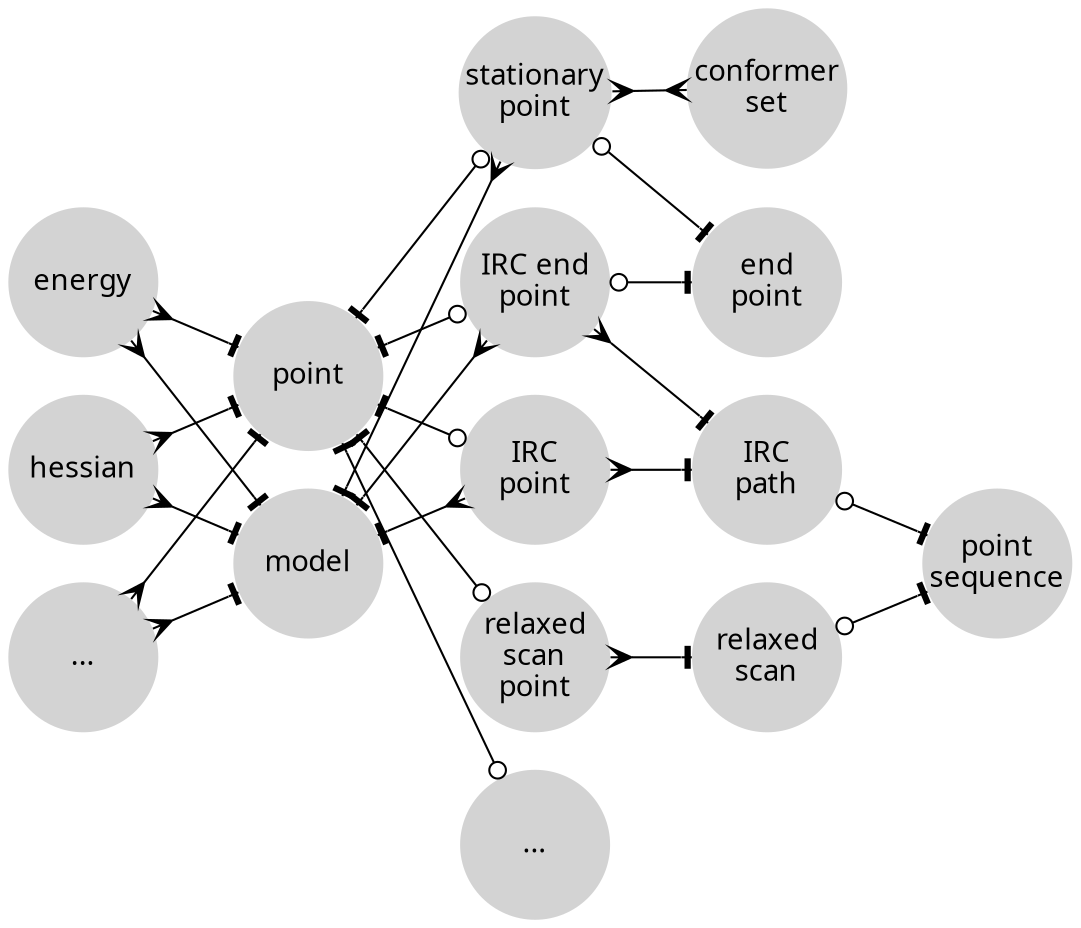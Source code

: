 digraph g {
	graph [
		fontname="Arial"
        rankdir="LR"
        ordering="out"
        // splines=curved
        splines=line
	]
	node [
		style=filled
		shape=circle
        penwidth=0
		fontname="Ubuntu Mono"
        width=1
        margin=0
	]

    # Layer 1a
    energy
    hessian
    etc1 [label="..."];

    # Layer 1b
    point
    model

    energy      -> point [arrowtail=crow; arrowhead=tee; dir=both]
    hessian     -> point [arrowtail=crow; arrowhead=tee; dir=both]
    etc1        -> point [arrowtail=crow; arrowhead=tee; dir=both]

    energy      -> model [arrowtail=crow; arrowhead=tee; dir=both]
    hessian     -> model [arrowtail=crow; arrowhead=tee; dir=both]
    etc1        -> model [arrowtail=crow; arrowhead=tee; dir=both]

    # Layer 2a
    stat_point [label="stationary\npoint"]
    irc_end_point [label="IRC end\npoint"]
    irc_point [label="IRC\npoint"]
    rel_scan_point [label="relaxed\nscan\npoint"]
    etc2 [label="..."]

    point -> stat_point     [arrowtail=tee; arrowhead=odot; dir=both]
    point -> irc_end_point  [arrowtail=tee; arrowhead=odot; dir=both]
    point -> irc_point      [arrowtail=tee; arrowhead=odot; dir=both]
    point -> rel_scan_point   [arrowtail=tee; arrowhead=odot; dir=both]
    point -> etc2           [arrowtail=tee; arrowhead=odot; dir=both]

    model -> stat_point     [arrowtail=tee; arrowhead=crow; dir=both]
    model -> irc_end_point  [arrowtail=tee; arrowhead=crow; dir=both]
    model -> irc_point      [arrowtail=tee; arrowhead=crow; dir=both]
    model -> rel_scan_point   [style=invis]
    model -> etc2           [style=invis]

    # Layer 2b
    conf_set [label="conformer\nset"]
    irc_path [label="IRC\npath"]
    rel_scan [label="relaxed\nscan"]

    # Layer 2c
    end_point [label="end\npoint"]
    point_sequence [label="point\nsequence"]


    stat_point -> conf_set      [arrowtail=crow; arrowhead=crow; dir=both]
    stat_point -> end_point       [arrowtail=odot; arrowhead=tee; dir=both]
    irc_end_point -> end_point    [arrowtail=odot; arrowhead=tee; dir=both]
    irc_end_point -> irc_path   [arrowtail=crow; arrowhead=tee; dir=both]
    irc_point -> irc_path       [arrowtail=crow; arrowhead=tee; dir=both]
    rel_scan_point -> rel_scan  [arrowtail=crow; arrowhead=tee; dir=both]
    irc_path -> point_sequence  [arrowtail=odot; arrowhead=tee; dir=both]
    rel_scan -> point_sequence  [arrowtail=odot; arrowhead=tee; dir=both]

    # Layer 3
}